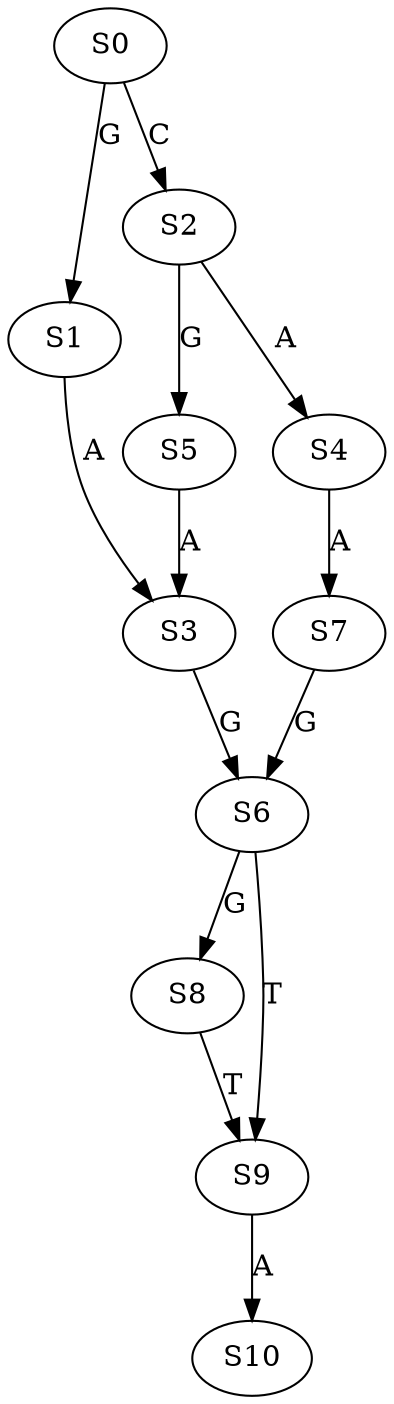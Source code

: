 strict digraph  {
	S0 -> S1 [ label = G ];
	S0 -> S2 [ label = C ];
	S1 -> S3 [ label = A ];
	S2 -> S4 [ label = A ];
	S2 -> S5 [ label = G ];
	S3 -> S6 [ label = G ];
	S4 -> S7 [ label = A ];
	S5 -> S3 [ label = A ];
	S6 -> S8 [ label = G ];
	S6 -> S9 [ label = T ];
	S7 -> S6 [ label = G ];
	S8 -> S9 [ label = T ];
	S9 -> S10 [ label = A ];
}
